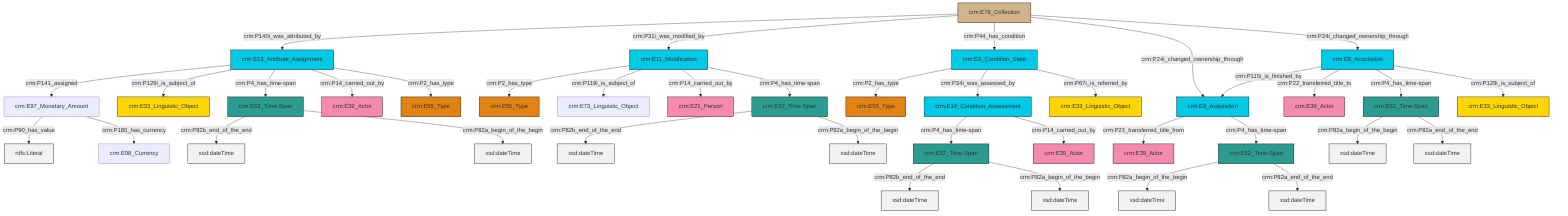 graph TD
classDef Literal fill:#f2f2f2,stroke:#000000;
classDef CRM_Entity fill:#FFFFFF,stroke:#000000;
classDef Temporal_Entity fill:#00C9E6, stroke:#000000;
classDef Type fill:#E18312, stroke:#000000;
classDef Time-Span fill:#2C9C91, stroke:#000000;
classDef Appellation fill:#FFEB7F, stroke:#000000;
classDef Place fill:#008836, stroke:#000000;
classDef Persistent_Item fill:#B266B2, stroke:#000000;
classDef Conceptual_Object fill:#FFD700, stroke:#000000;
classDef Physical_Thing fill:#D2B48C, stroke:#000000;
classDef Actor fill:#f58aad, stroke:#000000;
classDef PC_Classes fill:#4ce600, stroke:#000000;
classDef Multi fill:#cccccc,stroke:#000000;

2["crm:E8_Acquisition"]:::Temporal_Entity -->|crm:P115i_is_finished_by| 10["crm:E8_Acquisition"]:::Temporal_Entity
2["crm:E8_Acquisition"]:::Temporal_Entity -->|crm:P22_transferred_title_to| 17["crm:E39_Actor"]:::Actor
18["crm:E11_Modification"]:::Temporal_Entity -->|crm:P2_has_type| 20["crm:E55_Type"]:::Type
21["crm:E52_Time-Span"]:::Time-Span -->|crm:P82a_begin_of_the_begin| 22[xsd:dateTime]:::Literal
4["crm:E78_Collection"]:::Physical_Thing -->|crm:P140i_was_attributed_by| 8["crm:E13_Attribute_Assignment"]:::Temporal_Entity
18["crm:E11_Modification"]:::Temporal_Entity -->|crm:P119i_is_subject_of| 23["crm:E73_Linguistic_Object"]:::Default
21["crm:E52_Time-Span"]:::Time-Span -->|crm:P82a_end_of_the_end| 25[xsd:dateTime]:::Literal
13["crm:E14_Condition_Assessment"]:::Temporal_Entity -->|crm:P4_has_time-span| 26["crm:E52_Time-Span"]:::Time-Span
11["crm:E3_Condition_State"]:::Temporal_Entity -->|crm:P2_has_type| 27["crm:E55_Type"]:::Type
4["crm:E78_Collection"]:::Physical_Thing -->|crm:P31i_was_modified_by| 18["crm:E11_Modification"]:::Temporal_Entity
13["crm:E14_Condition_Assessment"]:::Temporal_Entity -->|crm:P14_carried_out_by| 33["crm:E39_Actor"]:::Actor
34["crm:E52_Time-Span"]:::Time-Span -->|crm:P82b_end_of_the_end| 35[xsd:dateTime]:::Literal
8["crm:E13_Attribute_Assignment"]:::Temporal_Entity -->|crm:P141_assigned| 6["crm:E97_Monetary_Amount"]:::Default
11["crm:E3_Condition_State"]:::Temporal_Entity -->|crm:P34i_was_assessed_by| 13["crm:E14_Condition_Assessment"]:::Temporal_Entity
34["crm:E52_Time-Span"]:::Time-Span -->|crm:P82a_begin_of_the_begin| 39[xsd:dateTime]:::Literal
26["crm:E52_Time-Span"]:::Time-Span -->|crm:P82b_end_of_the_end| 40[xsd:dateTime]:::Literal
11["crm:E3_Condition_State"]:::Temporal_Entity -->|crm:P67i_is_referred_by| 44["crm:E33_Linguistic_Object"]:::Conceptual_Object
26["crm:E52_Time-Span"]:::Time-Span -->|crm:P82a_begin_of_the_begin| 47[xsd:dateTime]:::Literal
15["crm:E52_Time-Span"]:::Time-Span -->|crm:P82a_begin_of_the_begin| 49[xsd:dateTime]:::Literal
2["crm:E8_Acquisition"]:::Temporal_Entity -->|crm:P4_has_time-span| 15["crm:E52_Time-Span"]:::Time-Span
4["crm:E78_Collection"]:::Physical_Thing -->|crm:P44_has_condition| 11["crm:E3_Condition_State"]:::Temporal_Entity
6["crm:E97_Monetary_Amount"]:::Default -->|crm:P90_has_value| 50[rdfs:Literal]:::Literal
15["crm:E52_Time-Span"]:::Time-Span -->|crm:P82a_end_of_the_end| 54[xsd:dateTime]:::Literal
10["crm:E8_Acquisition"]:::Temporal_Entity -->|crm:P23_transferred_title_from| 29["crm:E39_Actor"]:::Actor
57["crm:E52_Time-Span"]:::Time-Span -->|crm:P82b_end_of_the_end| 58[xsd:dateTime]:::Literal
8["crm:E13_Attribute_Assignment"]:::Temporal_Entity -->|crm:P129i_is_subject_of| 0["crm:E33_Linguistic_Object"]:::Conceptual_Object
18["crm:E11_Modification"]:::Temporal_Entity -->|crm:P14_carried_out_by| 36["crm:E21_Person"]:::Actor
57["crm:E52_Time-Span"]:::Time-Span -->|crm:P82a_begin_of_the_begin| 60[xsd:dateTime]:::Literal
2["crm:E8_Acquisition"]:::Temporal_Entity -->|crm:P129i_is_subject_of| 41["crm:E33_Linguistic_Object"]:::Conceptual_Object
8["crm:E13_Attribute_Assignment"]:::Temporal_Entity -->|crm:P4_has_time-span| 34["crm:E52_Time-Span"]:::Time-Span
8["crm:E13_Attribute_Assignment"]:::Temporal_Entity -->|crm:P14_carried_out_by| 31["crm:E39_Actor"]:::Actor
10["crm:E8_Acquisition"]:::Temporal_Entity -->|crm:P4_has_time-span| 21["crm:E52_Time-Span"]:::Time-Span
4["crm:E78_Collection"]:::Physical_Thing -->|crm:P24i_changed_ownership_through| 10["crm:E8_Acquisition"]:::Temporal_Entity
4["crm:E78_Collection"]:::Physical_Thing -->|crm:P24i_changed_ownership_through| 2["crm:E8_Acquisition"]:::Temporal_Entity
6["crm:E97_Monetary_Amount"]:::Default -->|crm:P180_has_currency| 52["crm:E98_Currency"]:::Default
18["crm:E11_Modification"]:::Temporal_Entity -->|crm:P4_has_time-span| 57["crm:E52_Time-Span"]:::Time-Span
8["crm:E13_Attribute_Assignment"]:::Temporal_Entity -->|crm:P2_has_type| 45["crm:E55_Type"]:::Type